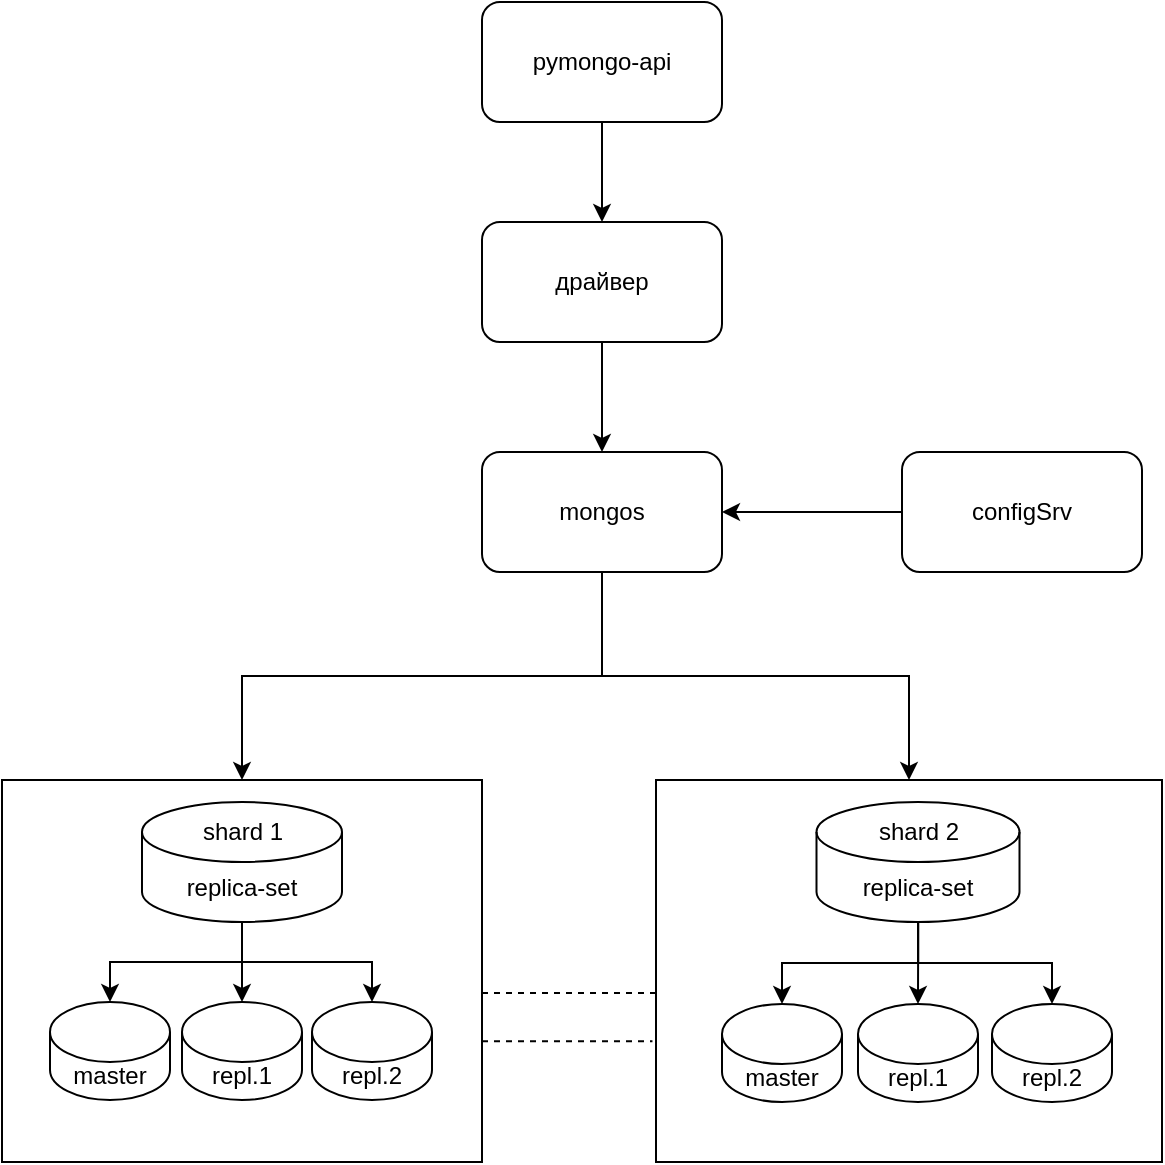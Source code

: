 <mxfile version="24.6.4" type="device">
  <diagram name="Page-1" id="-H_mtQnk-PTXWXPvYvuk">
    <mxGraphModel dx="1434" dy="844" grid="1" gridSize="10" guides="1" tooltips="1" connect="1" arrows="1" fold="1" page="1" pageScale="1" pageWidth="1169" pageHeight="827" math="0" shadow="0">
      <root>
        <mxCell id="0" />
        <mxCell id="1" parent="0" />
        <mxCell id="I7AGvwmO10FIiTokBapH-21" style="rounded=0;orthogonalLoop=1;jettySize=auto;html=1;entryX=0;entryY=0.5;entryDx=0;entryDy=0;dashed=1;endArrow=none;endFill=0;" parent="1" edge="1">
          <mxGeometry relative="1" as="geometry">
            <mxPoint x="350" y="595.5" as="sourcePoint" />
            <mxPoint x="437" y="595.5" as="targetPoint" />
          </mxGeometry>
        </mxCell>
        <mxCell id="I7AGvwmO10FIiTokBapH-5" value="" style="rounded=0;whiteSpace=wrap;html=1;" parent="1" vertex="1">
          <mxGeometry x="110" y="489" width="240" height="191" as="geometry" />
        </mxCell>
        <mxCell id="LtI2vMHK96WIChalquO4-7" style="edgeStyle=orthogonalEdgeStyle;rounded=0;orthogonalLoop=1;jettySize=auto;html=1;" parent="1" source="zA23MoTUsTF4_91t8viU-2" target="LtI2vMHK96WIChalquO4-1" edge="1">
          <mxGeometry relative="1" as="geometry" />
        </mxCell>
        <mxCell id="LtI2vMHK96WIChalquO4-8" style="edgeStyle=orthogonalEdgeStyle;rounded=0;orthogonalLoop=1;jettySize=auto;html=1;" parent="1" source="zA23MoTUsTF4_91t8viU-2" target="LtI2vMHK96WIChalquO4-2" edge="1">
          <mxGeometry relative="1" as="geometry" />
        </mxCell>
        <mxCell id="zA23MoTUsTF4_91t8viU-2" value="replica-set" style="shape=cylinder3;whiteSpace=wrap;html=1;boundedLbl=1;backgroundOutline=1;size=15;" parent="1" vertex="1">
          <mxGeometry x="180" y="500" width="100" height="60" as="geometry" />
        </mxCell>
        <mxCell id="I7AGvwmO10FIiTokBapH-15" style="edgeStyle=orthogonalEdgeStyle;rounded=0;orthogonalLoop=1;jettySize=auto;html=1;" parent="1" source="zA23MoTUsTF4_91t8viU-3" target="I7AGvwmO10FIiTokBapH-13" edge="1">
          <mxGeometry relative="1" as="geometry" />
        </mxCell>
        <mxCell id="zA23MoTUsTF4_91t8viU-3" value="драйвер" style="rounded=1;whiteSpace=wrap;html=1;" parent="1" vertex="1">
          <mxGeometry x="350" y="210" width="120" height="60" as="geometry" />
        </mxCell>
        <mxCell id="I7AGvwmO10FIiTokBapH-6" value="shard 1" style="text;html=1;align=center;verticalAlign=middle;resizable=0;points=[];autosize=1;strokeColor=none;fillColor=none;" parent="1" vertex="1">
          <mxGeometry x="200" y="500" width="60" height="30" as="geometry" />
        </mxCell>
        <mxCell id="I7AGvwmO10FIiTokBapH-7" value="" style="rounded=0;whiteSpace=wrap;html=1;" parent="1" vertex="1">
          <mxGeometry x="437" y="489" width="253" height="191" as="geometry" />
        </mxCell>
        <mxCell id="I7AGvwmO10FIiTokBapH-8" value="replica-set" style="shape=cylinder3;whiteSpace=wrap;html=1;boundedLbl=1;backgroundOutline=1;size=15;" parent="1" vertex="1">
          <mxGeometry x="517.25" y="500" width="101.5" height="60" as="geometry" />
        </mxCell>
        <mxCell id="I7AGvwmO10FIiTokBapH-10" value="shard 2" style="text;html=1;align=center;verticalAlign=middle;resizable=0;points=[];autosize=1;strokeColor=none;fillColor=none;" parent="1" vertex="1">
          <mxGeometry x="538" y="500" width="60" height="30" as="geometry" />
        </mxCell>
        <mxCell id="I7AGvwmO10FIiTokBapH-16" style="edgeStyle=orthogonalEdgeStyle;rounded=0;orthogonalLoop=1;jettySize=auto;html=1;" parent="1" source="I7AGvwmO10FIiTokBapH-13" target="I7AGvwmO10FIiTokBapH-5" edge="1">
          <mxGeometry relative="1" as="geometry" />
        </mxCell>
        <mxCell id="I7AGvwmO10FIiTokBapH-17" style="edgeStyle=orthogonalEdgeStyle;rounded=0;orthogonalLoop=1;jettySize=auto;html=1;entryX=0.5;entryY=0;entryDx=0;entryDy=0;" parent="1" source="I7AGvwmO10FIiTokBapH-13" target="I7AGvwmO10FIiTokBapH-7" edge="1">
          <mxGeometry relative="1" as="geometry" />
        </mxCell>
        <mxCell id="I7AGvwmO10FIiTokBapH-13" value="mongos" style="rounded=1;whiteSpace=wrap;html=1;" parent="1" vertex="1">
          <mxGeometry x="350" y="325" width="120" height="60" as="geometry" />
        </mxCell>
        <mxCell id="LtI2vMHK96WIChalquO4-13" style="edgeStyle=orthogonalEdgeStyle;rounded=0;orthogonalLoop=1;jettySize=auto;html=1;" parent="1" source="I7AGvwmO10FIiTokBapH-14" target="I7AGvwmO10FIiTokBapH-13" edge="1">
          <mxGeometry relative="1" as="geometry" />
        </mxCell>
        <mxCell id="I7AGvwmO10FIiTokBapH-14" value="configSrv" style="rounded=1;whiteSpace=wrap;html=1;" parent="1" vertex="1">
          <mxGeometry x="560" y="325" width="120" height="60" as="geometry" />
        </mxCell>
        <mxCell id="I7AGvwmO10FIiTokBapH-22" style="edgeStyle=orthogonalEdgeStyle;rounded=0;orthogonalLoop=1;jettySize=auto;html=1;entryX=-0.007;entryY=0.626;entryDx=0;entryDy=0;entryPerimeter=0;exitX=1;exitY=0.626;exitDx=0;exitDy=0;exitPerimeter=0;endArrow=none;endFill=0;dashed=1;" parent="1" edge="1">
          <mxGeometry relative="1" as="geometry">
            <mxPoint x="350" y="619.566" as="sourcePoint" />
            <mxPoint x="435.229" y="619.566" as="targetPoint" />
          </mxGeometry>
        </mxCell>
        <mxCell id="I7AGvwmO10FIiTokBapH-25" style="edgeStyle=orthogonalEdgeStyle;rounded=0;orthogonalLoop=1;jettySize=auto;html=1;entryX=0.5;entryY=0;entryDx=0;entryDy=0;" parent="1" source="I7AGvwmO10FIiTokBapH-24" target="zA23MoTUsTF4_91t8viU-3" edge="1">
          <mxGeometry relative="1" as="geometry" />
        </mxCell>
        <mxCell id="I7AGvwmO10FIiTokBapH-24" value="pymongo-api" style="rounded=1;whiteSpace=wrap;html=1;" parent="1" vertex="1">
          <mxGeometry x="350" y="100" width="120" height="60" as="geometry" />
        </mxCell>
        <mxCell id="LtI2vMHK96WIChalquO4-1" value="master" style="shape=cylinder3;whiteSpace=wrap;html=1;boundedLbl=1;backgroundOutline=1;size=15;" parent="1" vertex="1">
          <mxGeometry x="134" y="600" width="60" height="49" as="geometry" />
        </mxCell>
        <mxCell id="LtI2vMHK96WIChalquO4-2" value="repl.1" style="shape=cylinder3;whiteSpace=wrap;html=1;boundedLbl=1;backgroundOutline=1;size=15;" parent="1" vertex="1">
          <mxGeometry x="200" y="600" width="60" height="49" as="geometry" />
        </mxCell>
        <mxCell id="LtI2vMHK96WIChalquO4-3" value="master" style="shape=cylinder3;whiteSpace=wrap;html=1;boundedLbl=1;backgroundOutline=1;size=15;" parent="1" vertex="1">
          <mxGeometry x="470" y="601" width="60" height="49" as="geometry" />
        </mxCell>
        <mxCell id="LtI2vMHK96WIChalquO4-4" value="repl.2" style="shape=cylinder3;whiteSpace=wrap;html=1;boundedLbl=1;backgroundOutline=1;size=15;" parent="1" vertex="1">
          <mxGeometry x="265" y="600" width="60" height="49" as="geometry" />
        </mxCell>
        <mxCell id="LtI2vMHK96WIChalquO4-5" value="repl.1" style="shape=cylinder3;whiteSpace=wrap;html=1;boundedLbl=1;backgroundOutline=1;size=15;" parent="1" vertex="1">
          <mxGeometry x="538" y="601" width="60" height="49" as="geometry" />
        </mxCell>
        <mxCell id="LtI2vMHK96WIChalquO4-6" value="repl.2" style="shape=cylinder3;whiteSpace=wrap;html=1;boundedLbl=1;backgroundOutline=1;size=15;" parent="1" vertex="1">
          <mxGeometry x="605" y="601" width="60" height="49" as="geometry" />
        </mxCell>
        <mxCell id="LtI2vMHK96WIChalquO4-9" style="edgeStyle=orthogonalEdgeStyle;rounded=0;orthogonalLoop=1;jettySize=auto;html=1;entryX=0.5;entryY=0;entryDx=0;entryDy=0;entryPerimeter=0;" parent="1" source="zA23MoTUsTF4_91t8viU-2" target="LtI2vMHK96WIChalquO4-4" edge="1">
          <mxGeometry relative="1" as="geometry" />
        </mxCell>
        <mxCell id="LtI2vMHK96WIChalquO4-10" style="edgeStyle=orthogonalEdgeStyle;rounded=0;orthogonalLoop=1;jettySize=auto;html=1;entryX=0.5;entryY=0;entryDx=0;entryDy=0;entryPerimeter=0;" parent="1" source="I7AGvwmO10FIiTokBapH-8" target="LtI2vMHK96WIChalquO4-3" edge="1">
          <mxGeometry relative="1" as="geometry" />
        </mxCell>
        <mxCell id="LtI2vMHK96WIChalquO4-11" style="edgeStyle=orthogonalEdgeStyle;rounded=0;orthogonalLoop=1;jettySize=auto;html=1;entryX=0.5;entryY=0;entryDx=0;entryDy=0;entryPerimeter=0;" parent="1" source="I7AGvwmO10FIiTokBapH-8" target="LtI2vMHK96WIChalquO4-5" edge="1">
          <mxGeometry relative="1" as="geometry" />
        </mxCell>
        <mxCell id="LtI2vMHK96WIChalquO4-12" style="edgeStyle=orthogonalEdgeStyle;rounded=0;orthogonalLoop=1;jettySize=auto;html=1;entryX=0.5;entryY=0;entryDx=0;entryDy=0;entryPerimeter=0;" parent="1" source="I7AGvwmO10FIiTokBapH-8" target="LtI2vMHK96WIChalquO4-6" edge="1">
          <mxGeometry relative="1" as="geometry" />
        </mxCell>
      </root>
    </mxGraphModel>
  </diagram>
</mxfile>
